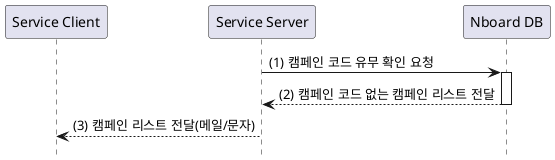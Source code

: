 @startuml

hide footbox
autoactivate on

participant "Service Client" as sc
participant "Service Server" as ss
participant "Nboard DB" as ndb


autonumber 1 "(0)"
ss -> ndb : 캠페인 코드 유무 확인 요청
ndb --> ss : 캠페인 코드 없는 캠페인 리스트 전달
ss --> sc : 캠페인 리스트 전달(메일/문자)

@enduml
